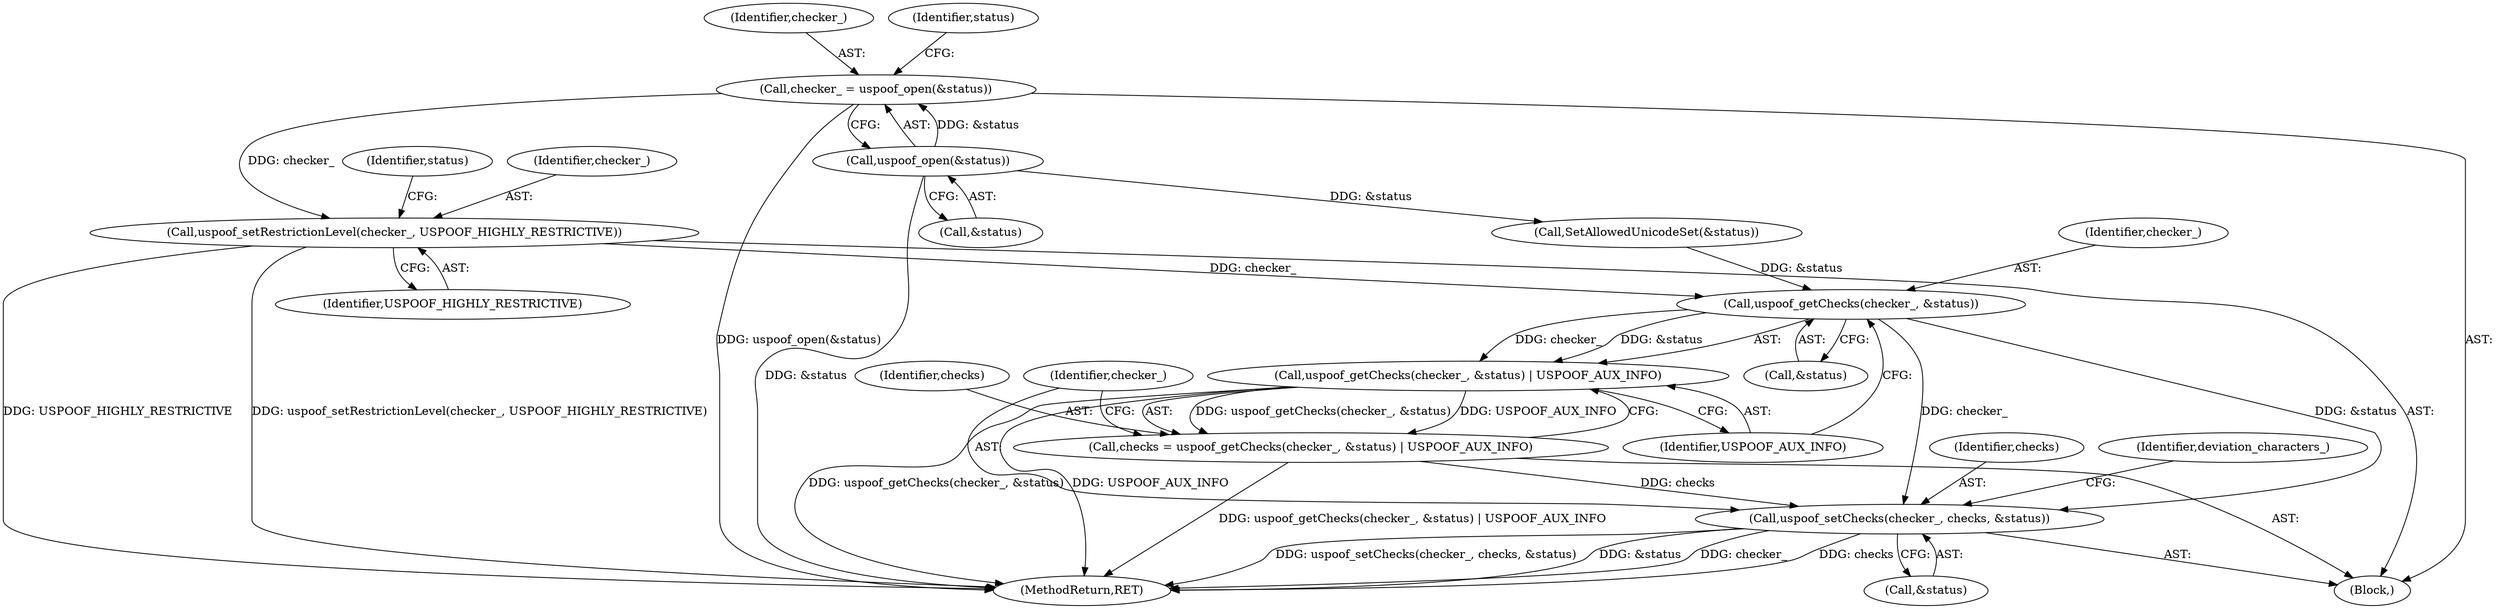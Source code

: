 digraph "0_Chrome_8ac035c31d42cedcc2a772d7765622dc9f406240@API" {
"1000110" [label="(Call,checker_ = uspoof_open(&status))"];
"1000112" [label="(Call,uspoof_open(&status))"];
"1000123" [label="(Call,uspoof_setRestrictionLevel(checker_, USPOOF_HIGHLY_RESTRICTIVE))"];
"1000133" [label="(Call,uspoof_getChecks(checker_, &status))"];
"1000132" [label="(Call,uspoof_getChecks(checker_, &status) | USPOOF_AUX_INFO)"];
"1000130" [label="(Call,checks = uspoof_getChecks(checker_, &status) | USPOOF_AUX_INFO)"];
"1000138" [label="(Call,uspoof_setChecks(checker_, checks, &status))"];
"1000135" [label="(Call,&status)"];
"1000138" [label="(Call,uspoof_setChecks(checker_, checks, &status))"];
"1000128" [label="(Identifier,status)"];
"1000111" [label="(Identifier,checker_)"];
"1000132" [label="(Call,uspoof_getChecks(checker_, &status) | USPOOF_AUX_INFO)"];
"1000130" [label="(Call,checks = uspoof_getChecks(checker_, &status) | USPOOF_AUX_INFO)"];
"1000125" [label="(Identifier,USPOOF_HIGHLY_RESTRICTIVE)"];
"1000140" [label="(Identifier,checks)"];
"1000134" [label="(Identifier,checker_)"];
"1000131" [label="(Identifier,checks)"];
"1000133" [label="(Call,uspoof_getChecks(checker_, &status))"];
"1000110" [label="(Call,checker_ = uspoof_open(&status))"];
"1000113" [label="(Call,&status)"];
"1000222" [label="(MethodReturn,RET)"];
"1000141" [label="(Call,&status)"];
"1000112" [label="(Call,uspoof_open(&status))"];
"1000126" [label="(Call,SetAllowedUnicodeSet(&status))"];
"1000105" [label="(Block,)"];
"1000139" [label="(Identifier,checker_)"];
"1000144" [label="(Identifier,deviation_characters_)"];
"1000137" [label="(Identifier,USPOOF_AUX_INFO)"];
"1000123" [label="(Call,uspoof_setRestrictionLevel(checker_, USPOOF_HIGHLY_RESTRICTIVE))"];
"1000124" [label="(Identifier,checker_)"];
"1000117" [label="(Identifier,status)"];
"1000110" -> "1000105"  [label="AST: "];
"1000110" -> "1000112"  [label="CFG: "];
"1000111" -> "1000110"  [label="AST: "];
"1000112" -> "1000110"  [label="AST: "];
"1000117" -> "1000110"  [label="CFG: "];
"1000110" -> "1000222"  [label="DDG: uspoof_open(&status)"];
"1000112" -> "1000110"  [label="DDG: &status"];
"1000110" -> "1000123"  [label="DDG: checker_"];
"1000112" -> "1000113"  [label="CFG: "];
"1000113" -> "1000112"  [label="AST: "];
"1000112" -> "1000222"  [label="DDG: &status"];
"1000112" -> "1000126"  [label="DDG: &status"];
"1000123" -> "1000105"  [label="AST: "];
"1000123" -> "1000125"  [label="CFG: "];
"1000124" -> "1000123"  [label="AST: "];
"1000125" -> "1000123"  [label="AST: "];
"1000128" -> "1000123"  [label="CFG: "];
"1000123" -> "1000222"  [label="DDG: USPOOF_HIGHLY_RESTRICTIVE"];
"1000123" -> "1000222"  [label="DDG: uspoof_setRestrictionLevel(checker_, USPOOF_HIGHLY_RESTRICTIVE)"];
"1000123" -> "1000133"  [label="DDG: checker_"];
"1000133" -> "1000132"  [label="AST: "];
"1000133" -> "1000135"  [label="CFG: "];
"1000134" -> "1000133"  [label="AST: "];
"1000135" -> "1000133"  [label="AST: "];
"1000137" -> "1000133"  [label="CFG: "];
"1000133" -> "1000132"  [label="DDG: checker_"];
"1000133" -> "1000132"  [label="DDG: &status"];
"1000126" -> "1000133"  [label="DDG: &status"];
"1000133" -> "1000138"  [label="DDG: checker_"];
"1000133" -> "1000138"  [label="DDG: &status"];
"1000132" -> "1000130"  [label="AST: "];
"1000132" -> "1000137"  [label="CFG: "];
"1000137" -> "1000132"  [label="AST: "];
"1000130" -> "1000132"  [label="CFG: "];
"1000132" -> "1000222"  [label="DDG: uspoof_getChecks(checker_, &status)"];
"1000132" -> "1000222"  [label="DDG: USPOOF_AUX_INFO"];
"1000132" -> "1000130"  [label="DDG: uspoof_getChecks(checker_, &status)"];
"1000132" -> "1000130"  [label="DDG: USPOOF_AUX_INFO"];
"1000130" -> "1000105"  [label="AST: "];
"1000131" -> "1000130"  [label="AST: "];
"1000139" -> "1000130"  [label="CFG: "];
"1000130" -> "1000222"  [label="DDG: uspoof_getChecks(checker_, &status) | USPOOF_AUX_INFO"];
"1000130" -> "1000138"  [label="DDG: checks"];
"1000138" -> "1000105"  [label="AST: "];
"1000138" -> "1000141"  [label="CFG: "];
"1000139" -> "1000138"  [label="AST: "];
"1000140" -> "1000138"  [label="AST: "];
"1000141" -> "1000138"  [label="AST: "];
"1000144" -> "1000138"  [label="CFG: "];
"1000138" -> "1000222"  [label="DDG: &status"];
"1000138" -> "1000222"  [label="DDG: checker_"];
"1000138" -> "1000222"  [label="DDG: checks"];
"1000138" -> "1000222"  [label="DDG: uspoof_setChecks(checker_, checks, &status)"];
}
